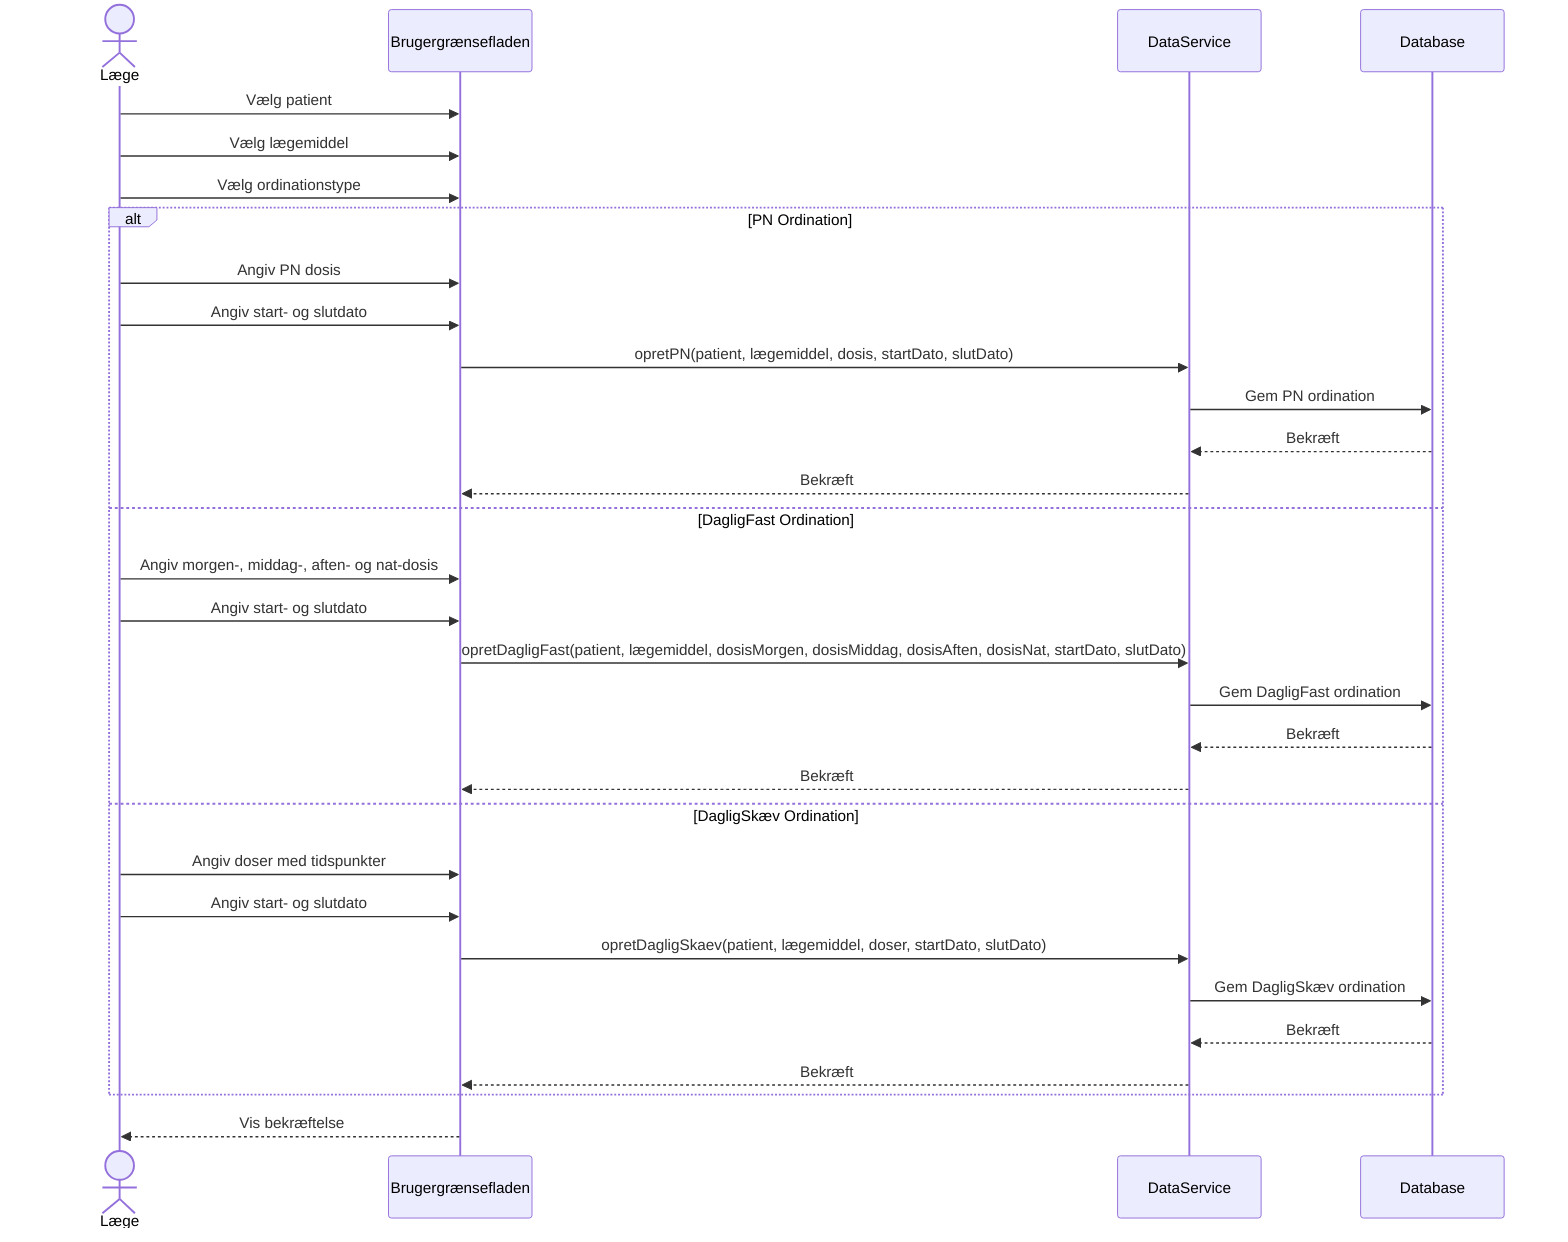 sequenceDiagram
    actor Læge
    participant UI as Brugergrænsefladen
    participant Service as DataService
    participant DB as Database
    
    Læge->>UI: Vælg patient
    Læge->>UI: Vælg lægemiddel
    Læge->>UI: Vælg ordinationstype
    
    alt PN Ordination
        Læge->>UI: Angiv PN dosis
        Læge->>UI: Angiv start- og slutdato
        UI->>Service: opretPN(patient, lægemiddel, dosis, startDato, slutDato)
        Service->>DB: Gem PN ordination
        DB-->>Service: Bekræft
        Service-->>UI: Bekræft
    else DagligFast Ordination
        Læge->>UI: Angiv morgen-, middag-, aften- og nat-dosis
        Læge->>UI: Angiv start- og slutdato
        UI->>Service: opretDagligFast(patient, lægemiddel, dosisMorgen, dosisMiddag, dosisAften, dosisNat, startDato, slutDato)
        Service->>DB: Gem DagligFast ordination
        DB-->>Service: Bekræft
        Service-->>UI: Bekræft
    else DagligSkæv Ordination
        Læge->>UI: Angiv doser med tidspunkter
        Læge->>UI: Angiv start- og slutdato
        UI->>Service: opretDagligSkaev(patient, lægemiddel, doser, startDato, slutDato)
        Service->>DB: Gem DagligSkæv ordination
        DB-->>Service: Bekræft
        Service-->>UI: Bekræft
    end
    
    UI-->>Læge: Vis bekræftelse